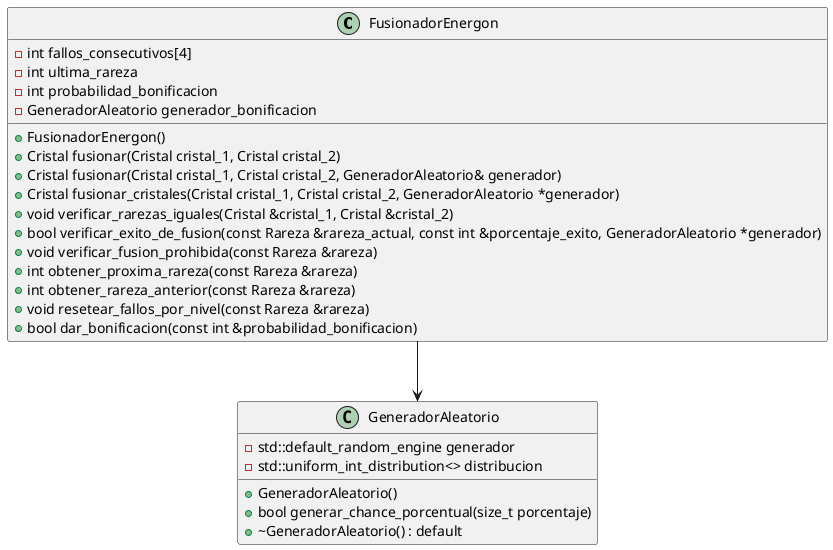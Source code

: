 @startuml
' Clases relacionadas
class FusionadorEnergon
class GeneradorAleatorio

' Clase FusionadorEnergon
class FusionadorEnergon {
  +FusionadorEnergon()
  +Cristal fusionar(Cristal cristal_1, Cristal cristal_2)
  +Cristal fusionar(Cristal cristal_1, Cristal cristal_2, GeneradorAleatorio& generador)
  +Cristal fusionar_cristales(Cristal cristal_1, Cristal cristal_2, GeneradorAleatorio *generador)
  +void verificar_rarezas_iguales(Cristal &cristal_1, Cristal &cristal_2)
  +bool verificar_exito_de_fusion(const Rareza &rareza_actual, const int &porcentaje_exito, GeneradorAleatorio *generador)
  +void verificar_fusion_prohibida(const Rareza &rareza)
  +int obtener_proxima_rareza(const Rareza &rareza)
  +int obtener_rareza_anterior(const Rareza &rareza)
  +void resetear_fallos_por_nivel(const Rareza &rareza)
  +bool dar_bonificacion(const int &probabilidad_bonificacion)

  -int fallos_consecutivos[4]
  -int ultima_rareza
  -int probabilidad_bonificacion
  -GeneradorAleatorio generador_bonificacion
}

' Clase GeneradorAleatorio
class GeneradorAleatorio {
  +GeneradorAleatorio()
  +bool generar_chance_porcentual(size_t porcentaje)
  +~GeneradorAleatorio() : default

  -std::default_random_engine generador
  -std::uniform_int_distribution<> distribucion
}

FusionadorEnergon --> GeneradorAleatorio

@enduml
